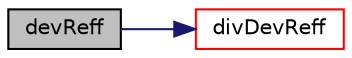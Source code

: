digraph "devReff"
{
  bgcolor="transparent";
  edge [fontname="Helvetica",fontsize="10",labelfontname="Helvetica",labelfontsize="10"];
  node [fontname="Helvetica",fontsize="10",shape=record];
  rankdir="LR";
  Node1 [label="devReff",height=0.2,width=0.4,color="black", fillcolor="grey75", style="filled", fontcolor="black"];
  Node1 -> Node2 [color="midnightblue",fontsize="10",style="solid",fontname="Helvetica"];
  Node2 [label="divDevReff",height=0.2,width=0.4,color="red",URL="$a01047.html#a9e2720653ed8d00e8b8529db784df595",tooltip="Return the source term for the momentum equation. "];
}
